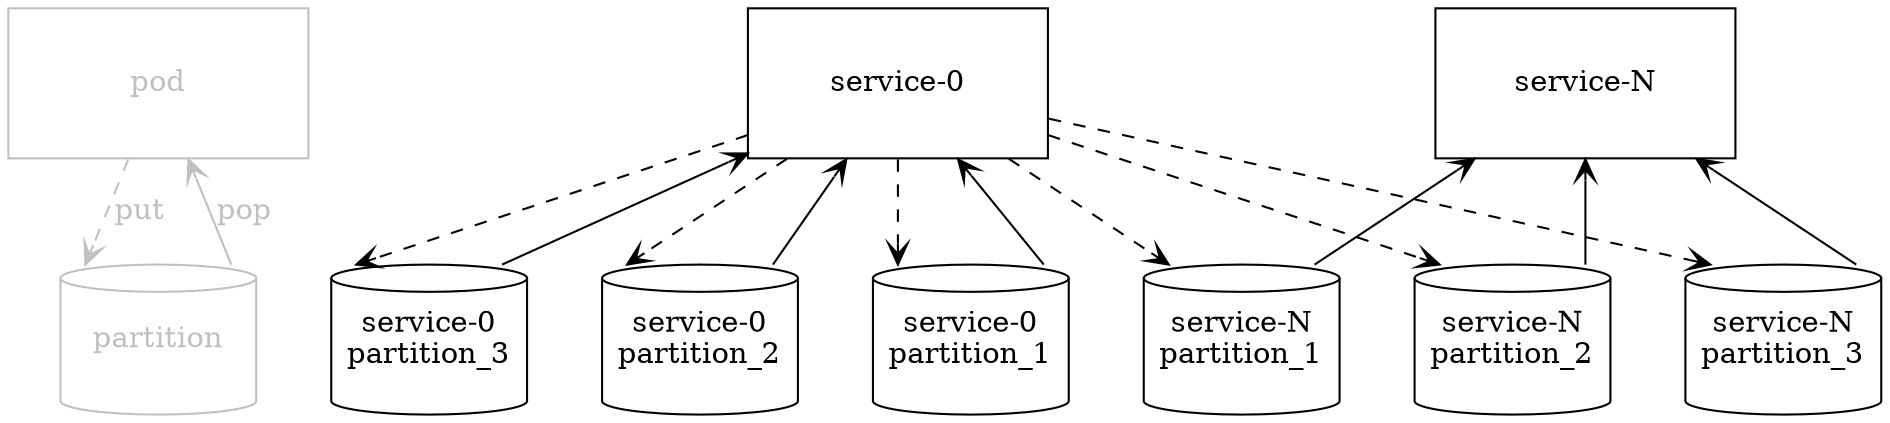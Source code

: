 digraph G {
    rankdir=TD;
    ranksep=0.5
    nodesep=0.5
    splines=false;


    node [shape=box width=2 height=1 fixedsize=true]
        pod [label="pod" color=gray fontcolor=gray]

        pod0 [label="service-0"]
        pod2 [label="service-N"]

    node [shape=cylinder, width=1.3 height=1 fixedsize=true]
        partition [label="partition"  color=gray fontcolor=gray]

        bucket0 [label="service-0\npartition_1"]
        bucket1 [label="service-0\npartition_2"]
        bucket2 [label="service-0\npartition_3"]

        bucket3 [label="service-N\npartition_1"]
        bucket4 [label="service-N\npartition_2"]
        bucket5 [label="service-N\npartition_3"]

    edge [arrowtail=vee arrowhead=vee dir=back]
        pod -> partition:ne [label="pop" color=gray fontcolor=gray]
        pod0 -> bucket0:ne
        pod0 -> bucket1:ne
        pod0 -> bucket2:ne

        pod2 -> bucket3:ne
        pod2 -> bucket4:ne
        pod2 -> bucket5:ne

    edge [arrowtail=vee dir=forward style=dashed]
        pod -> partition:nw [label="put" color=gray fontcolor=gray]
        pod0 -> bucket0:nw
        pod0 -> bucket1:nw
        pod0 -> bucket2:nw
        pod0 -> bucket3:nw
        pod0 -> bucket4:nw
        pod0 -> bucket5:nw



}